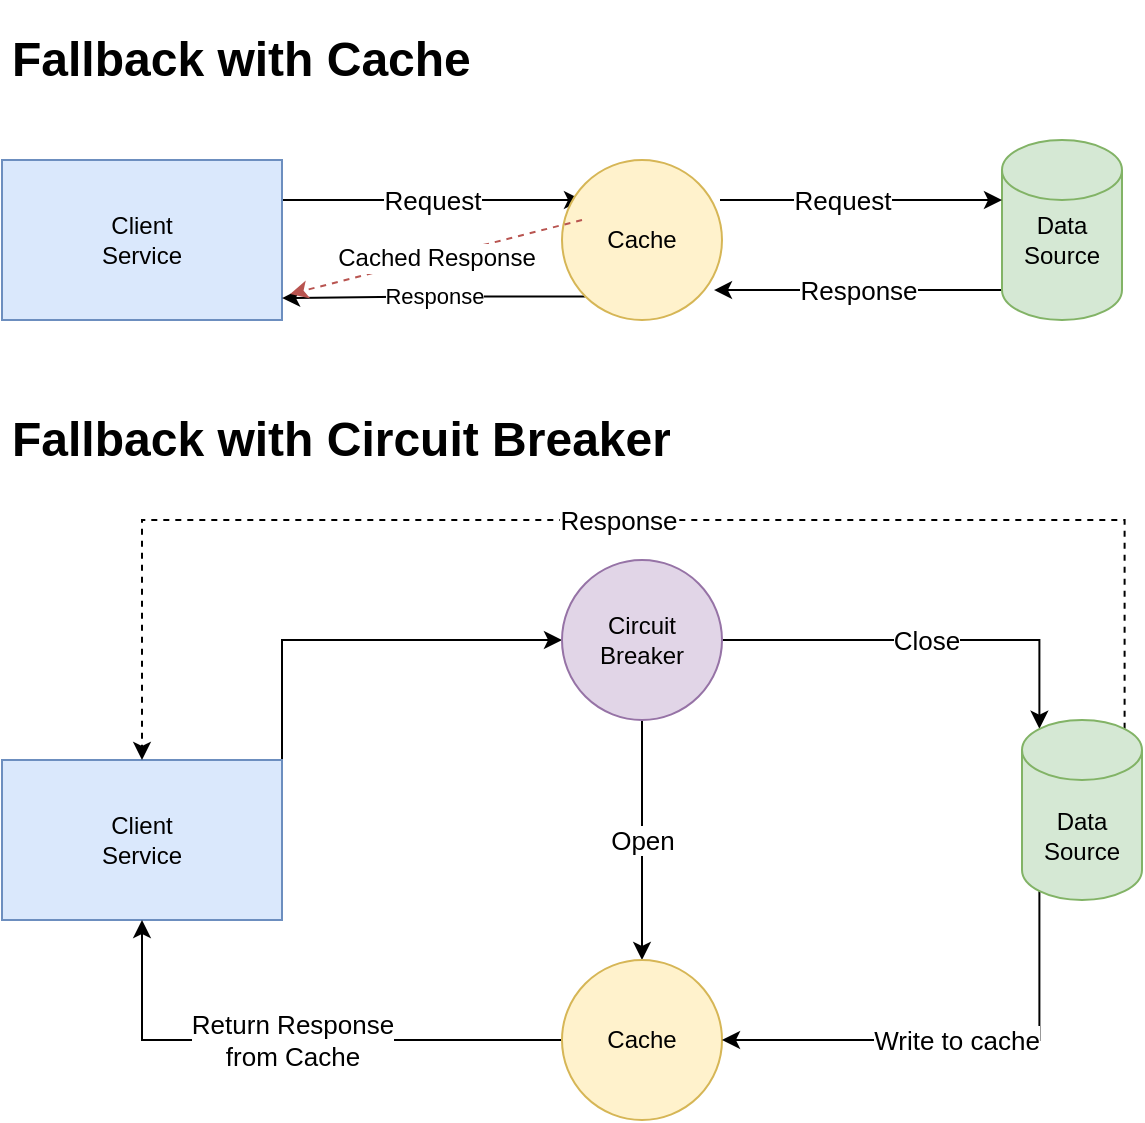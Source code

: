 <mxfile version="14.3.1" type="github" pages="3"><diagram id="bGK30QPaRbzyVjO-m7Cz" name="Page-1"><mxGraphModel dx="782" dy="404" grid="1" gridSize="10" guides="1" tooltips="1" connect="1" arrows="1" fold="1" page="1" pageScale="1" pageWidth="850" pageHeight="1100" math="0" shadow="0"><root><mxCell id="0"/><mxCell id="1" parent="0"/><mxCell id="IE1qGJy7AG2ENVgJHHSm-19" value="&lt;font style=&quot;font-size: 13px&quot;&gt;Response&lt;/font&gt;" style="edgeStyle=orthogonalEdgeStyle;rounded=0;orthogonalLoop=1;jettySize=auto;html=1;exitX=0;exitY=1;exitDx=0;exitDy=-15;exitPerimeter=0;entryX=0.95;entryY=0.813;entryDx=0;entryDy=0;entryPerimeter=0;" parent="1" source="IE1qGJy7AG2ENVgJHHSm-1" target="IE1qGJy7AG2ENVgJHHSm-3" edge="1"><mxGeometry relative="1" as="geometry"/></mxCell><mxCell id="IE1qGJy7AG2ENVgJHHSm-1" value="" style="shape=cylinder3;whiteSpace=wrap;html=1;boundedLbl=1;backgroundOutline=1;size=15;fillColor=#d5e8d4;strokeColor=#82b366;" parent="1" vertex="1"><mxGeometry x="600" y="70" width="60" height="90" as="geometry"/></mxCell><mxCell id="IE1qGJy7AG2ENVgJHHSm-18" value="&lt;div style=&quot;font-size: 13px&quot;&gt;&lt;font style=&quot;font-size: 13px&quot;&gt;Request&lt;/font&gt;&lt;/div&gt;" style="edgeStyle=orthogonalEdgeStyle;rounded=0;orthogonalLoop=1;jettySize=auto;html=1;exitX=1;exitY=0.25;exitDx=0;exitDy=0;entryX=0.125;entryY=0.25;entryDx=0;entryDy=0;entryPerimeter=0;" parent="1" source="IE1qGJy7AG2ENVgJHHSm-2" target="IE1qGJy7AG2ENVgJHHSm-3" edge="1"><mxGeometry relative="1" as="geometry"/></mxCell><mxCell id="IE1qGJy7AG2ENVgJHHSm-2" value="" style="rounded=0;whiteSpace=wrap;html=1;fillColor=#dae8fc;strokeColor=#6c8ebf;" parent="1" vertex="1"><mxGeometry x="100" y="80" width="140" height="80" as="geometry"/></mxCell><mxCell id="IE1qGJy7AG2ENVgJHHSm-20" value="Response" style="edgeStyle=orthogonalEdgeStyle;rounded=0;orthogonalLoop=1;jettySize=auto;html=1;exitX=0;exitY=1;exitDx=0;exitDy=0;entryX=1;entryY=0.863;entryDx=0;entryDy=0;entryPerimeter=0;" parent="1" source="IE1qGJy7AG2ENVgJHHSm-3" target="IE1qGJy7AG2ENVgJHHSm-2" edge="1"><mxGeometry relative="1" as="geometry"/></mxCell><mxCell id="IE1qGJy7AG2ENVgJHHSm-3" value="" style="ellipse;whiteSpace=wrap;html=1;aspect=fixed;fillColor=#fff2cc;strokeColor=#d6b656;" parent="1" vertex="1"><mxGeometry x="380" y="80" width="80" height="80" as="geometry"/></mxCell><mxCell id="IE1qGJy7AG2ENVgJHHSm-5" value="&lt;font style=&quot;font-size: 13px&quot;&gt;Request&lt;/font&gt;" style="endArrow=classic;html=1;entryX=0;entryY=0;entryDx=0;entryDy=30;entryPerimeter=0;" parent="1" target="IE1qGJy7AG2ENVgJHHSm-1" edge="1"><mxGeometry x="-0.135" width="50" height="50" relative="1" as="geometry"><mxPoint x="459" y="100" as="sourcePoint"/><mxPoint x="570" y="98" as="targetPoint"/><Array as="points"/><mxPoint as="offset"/></mxGeometry></mxCell><mxCell id="IE1qGJy7AG2ENVgJHHSm-9" value="Client Service" style="text;html=1;strokeColor=none;fillColor=none;align=center;verticalAlign=middle;whiteSpace=wrap;rounded=0;" parent="1" vertex="1"><mxGeometry x="150" y="110" width="40" height="20" as="geometry"/></mxCell><mxCell id="IE1qGJy7AG2ENVgJHHSm-10" value="Data Source" style="text;html=1;strokeColor=none;fillColor=none;align=center;verticalAlign=middle;whiteSpace=wrap;rounded=0;" parent="1" vertex="1"><mxGeometry x="610" y="110" width="40" height="20" as="geometry"/></mxCell><mxCell id="IE1qGJy7AG2ENVgJHHSm-11" value="Cache" style="text;html=1;strokeColor=none;fillColor=none;align=center;verticalAlign=middle;whiteSpace=wrap;rounded=0;" parent="1" vertex="1"><mxGeometry x="400" y="110" width="40" height="20" as="geometry"/></mxCell><mxCell id="IE1qGJy7AG2ENVgJHHSm-26" value="&lt;font style=&quot;font-size: 12px&quot;&gt;Cached Response&lt;/font&gt;" style="endArrow=classic;html=1;entryX=1.029;entryY=0.838;entryDx=0;entryDy=0;entryPerimeter=0;exitX=0.125;exitY=0.375;exitDx=0;exitDy=0;exitPerimeter=0;dashed=1;fillColor=#f8cecc;strokeColor=#b85450;" parent="1" source="IE1qGJy7AG2ENVgJHHSm-3" target="IE1qGJy7AG2ENVgJHHSm-2" edge="1"><mxGeometry width="50" height="50" relative="1" as="geometry"><mxPoint x="370" y="220" as="sourcePoint"/><mxPoint x="420" y="170" as="targetPoint"/></mxGeometry></mxCell><mxCell id="IE1qGJy7AG2ENVgJHHSm-34" style="edgeStyle=orthogonalEdgeStyle;rounded=0;orthogonalLoop=1;jettySize=auto;html=1;exitX=1;exitY=0;exitDx=0;exitDy=0;entryX=0;entryY=0.5;entryDx=0;entryDy=0;strokeWidth=1;" parent="1" source="IE1qGJy7AG2ENVgJHHSm-27" target="IE1qGJy7AG2ENVgJHHSm-28" edge="1"><mxGeometry relative="1" as="geometry"/></mxCell><mxCell id="IE1qGJy7AG2ENVgJHHSm-27" value="&lt;div&gt;Client&lt;/div&gt;&lt;div&gt; Service&lt;/div&gt;" style="rounded=0;whiteSpace=wrap;html=1;fillColor=#dae8fc;strokeColor=#6c8ebf;" parent="1" vertex="1"><mxGeometry x="100" y="380" width="140" height="80" as="geometry"/></mxCell><mxCell id="IE1qGJy7AG2ENVgJHHSm-32" value="&lt;font style=&quot;font-size: 13px&quot;&gt;Open&lt;/font&gt;" style="edgeStyle=orthogonalEdgeStyle;rounded=0;orthogonalLoop=1;jettySize=auto;html=1;entryX=0.5;entryY=0;entryDx=0;entryDy=0;strokeWidth=1;" parent="1" source="IE1qGJy7AG2ENVgJHHSm-28" target="IE1qGJy7AG2ENVgJHHSm-29" edge="1"><mxGeometry relative="1" as="geometry"/></mxCell><mxCell id="IE1qGJy7AG2ENVgJHHSm-33" value="&lt;font style=&quot;font-size: 13px&quot;&gt;Close&lt;/font&gt;" style="edgeStyle=orthogonalEdgeStyle;rounded=0;orthogonalLoop=1;jettySize=auto;html=1;strokeWidth=1;entryX=0.145;entryY=0;entryDx=0;entryDy=4.35;entryPerimeter=0;" parent="1" source="IE1qGJy7AG2ENVgJHHSm-28" target="IE1qGJy7AG2ENVgJHHSm-30" edge="1"><mxGeometry relative="1" as="geometry"><mxPoint x="610" y="350" as="targetPoint"/><Array as="points"><mxPoint x="619" y="320"/></Array></mxGeometry></mxCell><mxCell id="IE1qGJy7AG2ENVgJHHSm-28" value="&lt;div&gt;Circuit&lt;/div&gt;&lt;div&gt;Breaker&lt;/div&gt;" style="ellipse;whiteSpace=wrap;html=1;aspect=fixed;fillColor=#e1d5e7;strokeColor=#9673a6;" parent="1" vertex="1"><mxGeometry x="380" y="280" width="80" height="80" as="geometry"/></mxCell><mxCell id="IE1qGJy7AG2ENVgJHHSm-38" value="&lt;div style=&quot;font-size: 13px&quot;&gt;&lt;font style=&quot;font-size: 13px&quot;&gt;Return Response &lt;br&gt;&lt;/font&gt;&lt;/div&gt;&lt;div style=&quot;font-size: 13px&quot;&gt;&lt;font style=&quot;font-size: 13px&quot;&gt;from Cache&lt;br&gt;&lt;/font&gt;&lt;/div&gt;" style="edgeStyle=orthogonalEdgeStyle;rounded=0;orthogonalLoop=1;jettySize=auto;html=1;entryX=0.5;entryY=1;entryDx=0;entryDy=0;strokeWidth=1;" parent="1" source="IE1qGJy7AG2ENVgJHHSm-29" target="IE1qGJy7AG2ENVgJHHSm-27" edge="1"><mxGeometry relative="1" as="geometry"/></mxCell><mxCell id="IE1qGJy7AG2ENVgJHHSm-29" value="Cache" style="ellipse;whiteSpace=wrap;html=1;aspect=fixed;fillColor=#fff2cc;strokeColor=#d6b656;" parent="1" vertex="1"><mxGeometry x="380" y="480" width="80" height="80" as="geometry"/></mxCell><mxCell id="IE1qGJy7AG2ENVgJHHSm-36" value="&lt;font style=&quot;font-size: 13px&quot;&gt;Response&lt;/font&gt;" style="edgeStyle=orthogonalEdgeStyle;rounded=0;orthogonalLoop=1;jettySize=auto;html=1;exitX=0.855;exitY=0;exitDx=0;exitDy=4.35;exitPerimeter=0;strokeWidth=1;entryX=0.5;entryY=0;entryDx=0;entryDy=0;dashed=1;" parent="1" source="IE1qGJy7AG2ENVgJHHSm-30" target="IE1qGJy7AG2ENVgJHHSm-27" edge="1"><mxGeometry relative="1" as="geometry"><mxPoint x="661" y="260" as="targetPoint"/><Array as="points"><mxPoint x="661" y="260"/><mxPoint x="170" y="260"/></Array></mxGeometry></mxCell><mxCell id="IE1qGJy7AG2ENVgJHHSm-37" value="&lt;font style=&quot;font-size: 13px&quot;&gt;Write to cache&lt;/font&gt;" style="edgeStyle=orthogonalEdgeStyle;rounded=0;orthogonalLoop=1;jettySize=auto;html=1;exitX=0.145;exitY=1;exitDx=0;exitDy=-4.35;exitPerimeter=0;entryX=1;entryY=0.5;entryDx=0;entryDy=0;strokeWidth=1;" parent="1" source="IE1qGJy7AG2ENVgJHHSm-30" target="IE1qGJy7AG2ENVgJHHSm-29" edge="1"><mxGeometry relative="1" as="geometry"><Array as="points"><mxPoint x="619" y="520"/></Array></mxGeometry></mxCell><mxCell id="IE1qGJy7AG2ENVgJHHSm-30" value="Data Source" style="shape=cylinder3;whiteSpace=wrap;html=1;boundedLbl=1;backgroundOutline=1;size=15;fillColor=#d5e8d4;strokeColor=#82b366;" parent="1" vertex="1"><mxGeometry x="610" y="360" width="60" height="90" as="geometry"/></mxCell><mxCell id="IE1qGJy7AG2ENVgJHHSm-39" value="&lt;h1&gt;Fallback with Cache&lt;/h1&gt;" style="text;html=1;strokeColor=none;fillColor=none;spacing=5;spacingTop=-20;whiteSpace=wrap;overflow=hidden;rounded=0;" parent="1" vertex="1"><mxGeometry x="100" y="10" width="240" height="40" as="geometry"/></mxCell><mxCell id="IE1qGJy7AG2ENVgJHHSm-42" value="&lt;h1&gt;Fallback with Circuit Breaker&lt;br&gt;&lt;/h1&gt;" style="text;html=1;strokeColor=none;fillColor=none;spacing=5;spacingTop=-20;whiteSpace=wrap;overflow=hidden;rounded=0;" parent="1" vertex="1"><mxGeometry x="100" y="200" width="350" height="40" as="geometry"/></mxCell></root></mxGraphModel></diagram><diagram id="EvtWL7XdkC26uEttT-Zv" name="Page-2"><mxGraphModel dx="782" dy="404" grid="1" gridSize="10" guides="1" tooltips="1" connect="1" arrows="1" fold="1" page="1" pageScale="1" pageWidth="850" pageHeight="1100" math="0" shadow="0"><root><mxCell id="zQC65Z60ZeLoqsqwvhwg-0"/><mxCell id="zQC65Z60ZeLoqsqwvhwg-1" parent="zQC65Z60ZeLoqsqwvhwg-0"/><mxCell id="DYJetWDCM72lXKhiOCUu-0" style="edgeStyle=orthogonalEdgeStyle;rounded=0;orthogonalLoop=1;jettySize=auto;html=1;exitX=1;exitY=0;exitDx=0;exitDy=0;entryX=0;entryY=0.5;entryDx=0;entryDy=0;strokeWidth=1;" edge="1" parent="zQC65Z60ZeLoqsqwvhwg-1" source="DYJetWDCM72lXKhiOCUu-1" target="DYJetWDCM72lXKhiOCUu-4"><mxGeometry relative="1" as="geometry"/></mxCell><mxCell id="DYJetWDCM72lXKhiOCUu-1" value="&lt;div&gt;Client&lt;/div&gt;&lt;div&gt; Service&lt;/div&gt;" style="rounded=0;whiteSpace=wrap;html=1;fillColor=#dae8fc;strokeColor=#6c8ebf;" vertex="1" parent="zQC65Z60ZeLoqsqwvhwg-1"><mxGeometry x="100" y="380" width="140" height="80" as="geometry"/></mxCell><mxCell id="DYJetWDCM72lXKhiOCUu-2" value="&lt;font style=&quot;font-size: 13px&quot;&gt;Open&lt;/font&gt;" style="edgeStyle=orthogonalEdgeStyle;rounded=0;orthogonalLoop=1;jettySize=auto;html=1;entryX=0.5;entryY=0;entryDx=0;entryDy=0;strokeWidth=1;" edge="1" parent="zQC65Z60ZeLoqsqwvhwg-1" source="DYJetWDCM72lXKhiOCUu-4" target="DYJetWDCM72lXKhiOCUu-6"><mxGeometry relative="1" as="geometry"/></mxCell><mxCell id="DYJetWDCM72lXKhiOCUu-3" value="&lt;font style=&quot;font-size: 13px&quot;&gt;Close&lt;/font&gt;" style="edgeStyle=orthogonalEdgeStyle;rounded=0;orthogonalLoop=1;jettySize=auto;html=1;strokeWidth=1;entryX=0.145;entryY=0;entryDx=0;entryDy=4.35;entryPerimeter=0;" edge="1" parent="zQC65Z60ZeLoqsqwvhwg-1" source="DYJetWDCM72lXKhiOCUu-4" target="DYJetWDCM72lXKhiOCUu-9"><mxGeometry relative="1" as="geometry"><mxPoint x="610" y="350" as="targetPoint"/><Array as="points"><mxPoint x="619" y="320"/></Array></mxGeometry></mxCell><mxCell id="DYJetWDCM72lXKhiOCUu-4" value="&lt;div&gt;Circuit&lt;/div&gt;&lt;div&gt;Breaker&lt;/div&gt;" style="ellipse;whiteSpace=wrap;html=1;aspect=fixed;fillColor=#e1d5e7;strokeColor=#9673a6;" vertex="1" parent="zQC65Z60ZeLoqsqwvhwg-1"><mxGeometry x="380" y="280" width="80" height="80" as="geometry"/></mxCell><mxCell id="DYJetWDCM72lXKhiOCUu-5" value="&lt;div style=&quot;font-size: 13px&quot;&gt;&lt;font style=&quot;font-size: 13px&quot;&gt;Return Response &lt;br&gt;&lt;/font&gt;&lt;/div&gt;&lt;div style=&quot;font-size: 13px&quot;&gt;&lt;font style=&quot;font-size: 13px&quot;&gt;from Cache&lt;br&gt;&lt;/font&gt;&lt;/div&gt;" style="edgeStyle=orthogonalEdgeStyle;rounded=0;orthogonalLoop=1;jettySize=auto;html=1;entryX=0.5;entryY=1;entryDx=0;entryDy=0;strokeWidth=1;" edge="1" parent="zQC65Z60ZeLoqsqwvhwg-1" source="DYJetWDCM72lXKhiOCUu-6" target="DYJetWDCM72lXKhiOCUu-1"><mxGeometry relative="1" as="geometry"/></mxCell><mxCell id="DYJetWDCM72lXKhiOCUu-6" value="Cache" style="ellipse;whiteSpace=wrap;html=1;aspect=fixed;fillColor=#fff2cc;strokeColor=#d6b656;" vertex="1" parent="zQC65Z60ZeLoqsqwvhwg-1"><mxGeometry x="380" y="480" width="80" height="80" as="geometry"/></mxCell><mxCell id="DYJetWDCM72lXKhiOCUu-7" value="&lt;font style=&quot;font-size: 13px&quot;&gt;Response&lt;/font&gt;" style="edgeStyle=orthogonalEdgeStyle;rounded=0;orthogonalLoop=1;jettySize=auto;html=1;exitX=0.855;exitY=0;exitDx=0;exitDy=4.35;exitPerimeter=0;strokeWidth=1;entryX=0.5;entryY=0;entryDx=0;entryDy=0;dashed=1;" edge="1" parent="zQC65Z60ZeLoqsqwvhwg-1" source="DYJetWDCM72lXKhiOCUu-9" target="DYJetWDCM72lXKhiOCUu-1"><mxGeometry relative="1" as="geometry"><mxPoint x="661" y="260" as="targetPoint"/><Array as="points"><mxPoint x="661" y="260"/><mxPoint x="170" y="260"/></Array></mxGeometry></mxCell><mxCell id="DYJetWDCM72lXKhiOCUu-8" value="&lt;font style=&quot;font-size: 13px&quot;&gt;Write to cache&lt;/font&gt;" style="edgeStyle=orthogonalEdgeStyle;rounded=0;orthogonalLoop=1;jettySize=auto;html=1;exitX=0.145;exitY=1;exitDx=0;exitDy=-4.35;exitPerimeter=0;entryX=1;entryY=0.5;entryDx=0;entryDy=0;strokeWidth=1;" edge="1" parent="zQC65Z60ZeLoqsqwvhwg-1" source="DYJetWDCM72lXKhiOCUu-9" target="DYJetWDCM72lXKhiOCUu-6"><mxGeometry relative="1" as="geometry"><Array as="points"><mxPoint x="619" y="520"/></Array></mxGeometry></mxCell><mxCell id="DYJetWDCM72lXKhiOCUu-9" value="Data Source" style="shape=cylinder3;whiteSpace=wrap;html=1;boundedLbl=1;backgroundOutline=1;size=15;fillColor=#d5e8d4;strokeColor=#82b366;" vertex="1" parent="zQC65Z60ZeLoqsqwvhwg-1"><mxGeometry x="610" y="360" width="60" height="90" as="geometry"/></mxCell><mxCell id="DYJetWDCM72lXKhiOCUu-10" value="&lt;h1&gt;Fallback with Circuit Breaker&lt;br&gt;&lt;/h1&gt;" style="text;html=1;strokeColor=none;fillColor=none;spacing=5;spacingTop=-20;whiteSpace=wrap;overflow=hidden;rounded=0;" vertex="1" parent="zQC65Z60ZeLoqsqwvhwg-1"><mxGeometry x="100" y="200" width="350" height="40" as="geometry"/></mxCell></root></mxGraphModel></diagram><diagram id="TkZXvaziaCUG4rTh2Ury" name="Page-3"><mxGraphModel dx="782" dy="404" grid="1" gridSize="10" guides="1" tooltips="1" connect="1" arrows="1" fold="1" page="1" pageScale="1" pageWidth="850" pageHeight="1100" math="0" shadow="0"><root><mxCell id="M8ZBchdwPcNNSts2EDHu-0"/><mxCell id="M8ZBchdwPcNNSts2EDHu-1" parent="M8ZBchdwPcNNSts2EDHu-0"/><mxCell id="m1Ni73AXP0cgg-bS_Cn_-0" value="&lt;font style=&quot;font-size: 13px&quot;&gt;Response&lt;/font&gt;" style="edgeStyle=orthogonalEdgeStyle;rounded=0;orthogonalLoop=1;jettySize=auto;html=1;exitX=0;exitY=1;exitDx=0;exitDy=-15;exitPerimeter=0;entryX=1.025;entryY=0.225;entryDx=0;entryDy=0;entryPerimeter=0;" parent="M8ZBchdwPcNNSts2EDHu-1" source="m1Ni73AXP0cgg-bS_Cn_-1" target="m1Ni73AXP0cgg-bS_Cn_-3" edge="1"><mxGeometry relative="1" as="geometry"><mxPoint x="340" y="130" as="targetPoint"/><Array as="points"><mxPoint x="640" y="143"/></Array></mxGeometry></mxCell><mxCell id="m1Ni73AXP0cgg-bS_Cn_-1" value="&lt;div&gt;Data&lt;/div&gt;&lt;div&gt;Source&lt;br&gt;&lt;/div&gt;" style="shape=cylinder3;whiteSpace=wrap;html=1;boundedLbl=1;backgroundOutline=1;size=15;fillColor=#d5e8d4;strokeColor=#82b366;" parent="M8ZBchdwPcNNSts2EDHu-1" vertex="1"><mxGeometry x="640" y="70" width="120" height="280" as="geometry"/></mxCell><mxCell id="tuvc2ECrMGFbhmo4MuxZ-2" value="&lt;div style=&quot;font-size: 13px&quot;&gt;&lt;font style=&quot;font-size: 13px&quot;&gt;PUT Response&lt;br&gt;&lt;/font&gt;&lt;/div&gt;" style="edgeStyle=orthogonalEdgeStyle;rounded=0;orthogonalLoop=1;jettySize=auto;html=1;" edge="1" parent="M8ZBchdwPcNNSts2EDHu-1" source="m1Ni73AXP0cgg-bS_Cn_-3" target="m1Ni73AXP0cgg-bS_Cn_-5"><mxGeometry relative="1" as="geometry"><Array as="points"><mxPoint x="300" y="200"/><mxPoint x="300" y="200"/></Array></mxGeometry></mxCell><mxCell id="tuvc2ECrMGFbhmo4MuxZ-5" style="edgeStyle=orthogonalEdgeStyle;rounded=0;orthogonalLoop=1;jettySize=auto;html=1;strokeWidth=2;endArrow=cross;endFill=0;startArrow=cross;startFill=0;fillColor=#f8cecc;strokeColor=#1A1A1A;" edge="1" parent="M8ZBchdwPcNNSts2EDHu-1" source="m1Ni73AXP0cgg-bS_Cn_-3"><mxGeometry relative="1" as="geometry"><mxPoint x="640" y="300" as="targetPoint"/><Array as="points"><mxPoint x="640" y="300"/></Array></mxGeometry></mxCell><mxCell id="tuvc2ECrMGFbhmo4MuxZ-8" value="Failed Response" style="edgeLabel;html=1;align=center;verticalAlign=middle;resizable=0;points=[];fontSize=13;" vertex="1" connectable="0" parent="tuvc2ECrMGFbhmo4MuxZ-5"><mxGeometry x="0.409" y="-3" relative="1" as="geometry"><mxPoint as="offset"/></mxGeometry></mxCell><mxCell id="m1Ni73AXP0cgg-bS_Cn_-3" value="&lt;div style=&quot;font-size: 13px&quot;&gt;&lt;font style=&quot;font-size: 13px&quot;&gt;Client &lt;br&gt;&lt;/font&gt;&lt;/div&gt;&lt;div style=&quot;font-size: 13px&quot;&gt;&lt;font style=&quot;font-size: 13px&quot;&gt;Service&lt;/font&gt;&lt;br&gt;&lt;/div&gt;" style="rounded=0;whiteSpace=wrap;html=1;fillColor=#dae8fc;strokeColor=#6c8ebf;" parent="M8ZBchdwPcNNSts2EDHu-1" vertex="1"><mxGeometry x="80" y="80" width="120" height="280" as="geometry"/></mxCell><mxCell id="tuvc2ECrMGFbhmo4MuxZ-4" value="&lt;font style=&quot;font-size: 13px&quot;&gt;Cached Response&lt;/font&gt;" style="edgeStyle=orthogonalEdgeStyle;rounded=0;orthogonalLoop=1;jettySize=auto;html=1;dashed=1;fillColor=#f8cecc;strokeColor=#B85450;strokeWidth=2;" edge="1" parent="M8ZBchdwPcNNSts2EDHu-1" source="m1Ni73AXP0cgg-bS_Cn_-5"><mxGeometry relative="1" as="geometry"><mxPoint x="200" y="351" as="targetPoint"/><Array as="points"><mxPoint x="435" y="350"/><mxPoint x="200" y="350"/></Array></mxGeometry></mxCell><mxCell id="m1Ni73AXP0cgg-bS_Cn_-5" value="&lt;b&gt;&lt;font style=&quot;font-size: 14px&quot;&gt;Cache&lt;/font&gt;&lt;/b&gt;" style="ellipse;whiteSpace=wrap;html=1;aspect=fixed;fillColor=#fff2cc;strokeColor=#d6b656;" parent="M8ZBchdwPcNNSts2EDHu-1" vertex="1"><mxGeometry x="380" y="170" width="110" height="110" as="geometry"/></mxCell><mxCell id="m1Ni73AXP0cgg-bS_Cn_-6" value="&lt;font style=&quot;font-size: 13px&quot;&gt;Request&lt;/font&gt;" style="endArrow=classic;html=1;entryX=0;entryY=0;entryDx=0;entryDy=30;entryPerimeter=0;exitX=1;exitY=0.075;exitDx=0;exitDy=0;exitPerimeter=0;" parent="M8ZBchdwPcNNSts2EDHu-1" target="m1Ni73AXP0cgg-bS_Cn_-1" edge="1" source="m1Ni73AXP0cgg-bS_Cn_-3"><mxGeometry x="-0.135" width="50" height="50" relative="1" as="geometry"><mxPoint x="459" y="100" as="sourcePoint"/><mxPoint x="570" y="98" as="targetPoint"/><Array as="points"/><mxPoint as="offset"/></mxGeometry></mxCell><mxCell id="m1Ni73AXP0cgg-bS_Cn_-11" value="&lt;h1&gt;Fallback with Cache&lt;/h1&gt;" style="text;html=1;strokeColor=none;fillColor=none;spacing=5;spacingTop=-20;whiteSpace=wrap;overflow=hidden;rounded=0;" parent="M8ZBchdwPcNNSts2EDHu-1" vertex="1"><mxGeometry x="80" y="10" width="240" height="40" as="geometry"/></mxCell></root></mxGraphModel></diagram></mxfile>